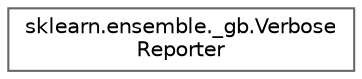 digraph "Graphical Class Hierarchy"
{
 // LATEX_PDF_SIZE
  bgcolor="transparent";
  edge [fontname=Helvetica,fontsize=10,labelfontname=Helvetica,labelfontsize=10];
  node [fontname=Helvetica,fontsize=10,shape=box,height=0.2,width=0.4];
  rankdir="LR";
  Node0 [id="Node000000",label="sklearn.ensemble._gb.Verbose\lReporter",height=0.2,width=0.4,color="grey40", fillcolor="white", style="filled",URL="$d3/d28/classsklearn_1_1ensemble_1_1__gb_1_1VerboseReporter.html",tooltip=" "];
}

